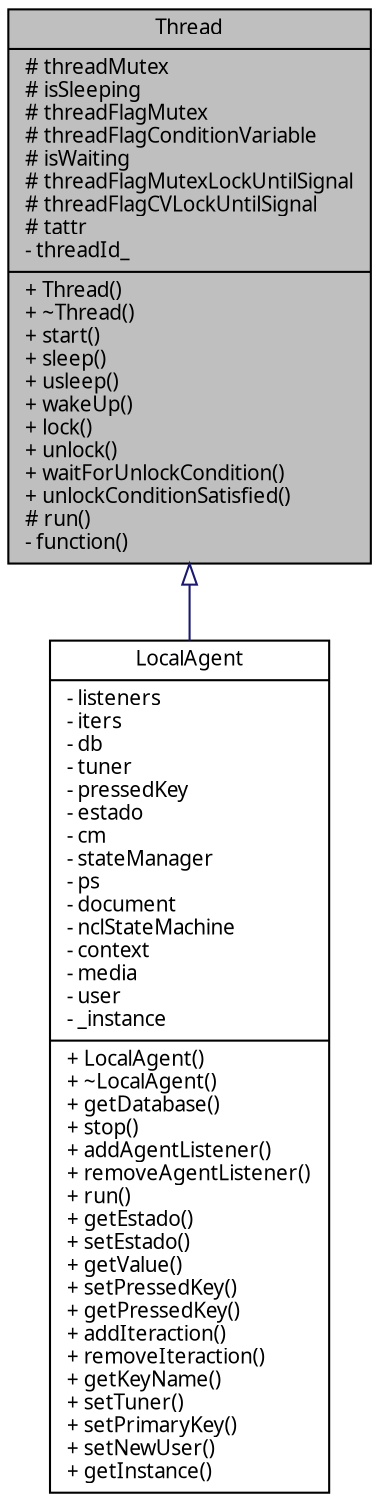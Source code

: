 digraph G
{
  edge [fontname="FreeSans.ttf",fontsize=10,labelfontname="FreeSans.ttf",labelfontsize=10];
  node [fontname="FreeSans.ttf",fontsize=10,shape=record];
  Node1 [label="{Thread\n|# threadMutex\l# isSleeping\l# threadFlagMutex\l# threadFlagConditionVariable\l# isWaiting\l# threadFlagMutexLockUntilSignal\l# threadFlagCVLockUntilSignal\l# tattr\l- threadId_\l|+ Thread()\l+ ~Thread()\l+ start()\l+ sleep()\l+ usleep()\l+ wakeUp()\l+ lock()\l+ unlock()\l+ waitForUnlockCondition()\l+ unlockConditionSatisfied()\l# run()\l- function()\l}",height=0.2,width=0.4,color="black", fillcolor="grey75", style="filled" fontcolor="black"];
  Node1 -> Node2 [dir=back,color="midnightblue",fontsize=10,style="solid",arrowtail="empty",fontname="FreeSans.ttf"];
  Node2 [label="{LocalAgent\n|- listeners\l- iters\l- db\l- tuner\l- pressedKey\l- estado\l- cm\l- stateManager\l- ps\l- document\l- nclStateMachine\l- context\l- media\l- user\l- _instance\l|+ LocalAgent()\l+ ~LocalAgent()\l+ getDatabase()\l+ stop()\l+ addAgentListener()\l+ removeAgentListener()\l+ run()\l+ getEstado()\l+ setEstado()\l+ getValue()\l+ setPressedKey()\l+ getPressedKey()\l+ addIteraction()\l+ removeIteraction()\l+ getKeyName()\l+ setTuner()\l+ setPrimaryKey()\l+ setNewUser()\l+ getInstance()\l}",height=0.2,width=0.4,color="black", fillcolor="white", style="filled",URL="$classbr_1_1ufscar_1_1lince_1_1ginga_1_1recommender_1_1LocalAgent.html"];
}
